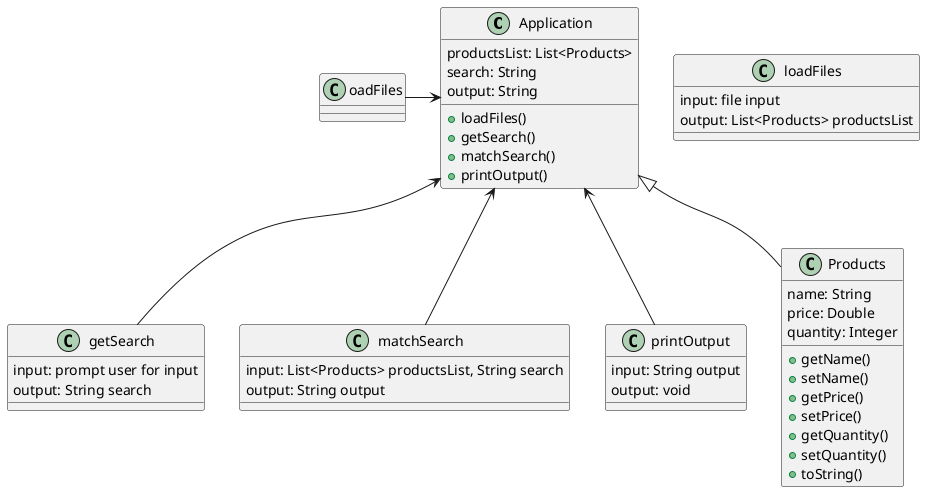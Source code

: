 @startuml
'https://plantuml.com/class-diagram

class Application {
    productsList: List<Products>
    search: String
    output: String

    +loadFiles()
    +getSearch()
    +matchSearch()
    +printOutput()
}

class loadFiles{
    input: file input
    output: List<Products> productsList
}

class getSearch{
    input: prompt user for input
    output: String search
}

class matchSearch{
    input: List<Products> productsList, String search
    output: String output
}

class printOutput{
    input: String output
    output: void
}

class Products {
    name: String
    price: Double
    quantity: Integer

    +getName()
    +setName()
    +getPrice()
    +setPrice()
    +getQuantity()
    +setQuantity()
    +toString()
}


Application <|-- Products
Application <--loadFiles
Application <-- getSearch
Application <-- matchSearch
Application <-- printOutput

@enduml